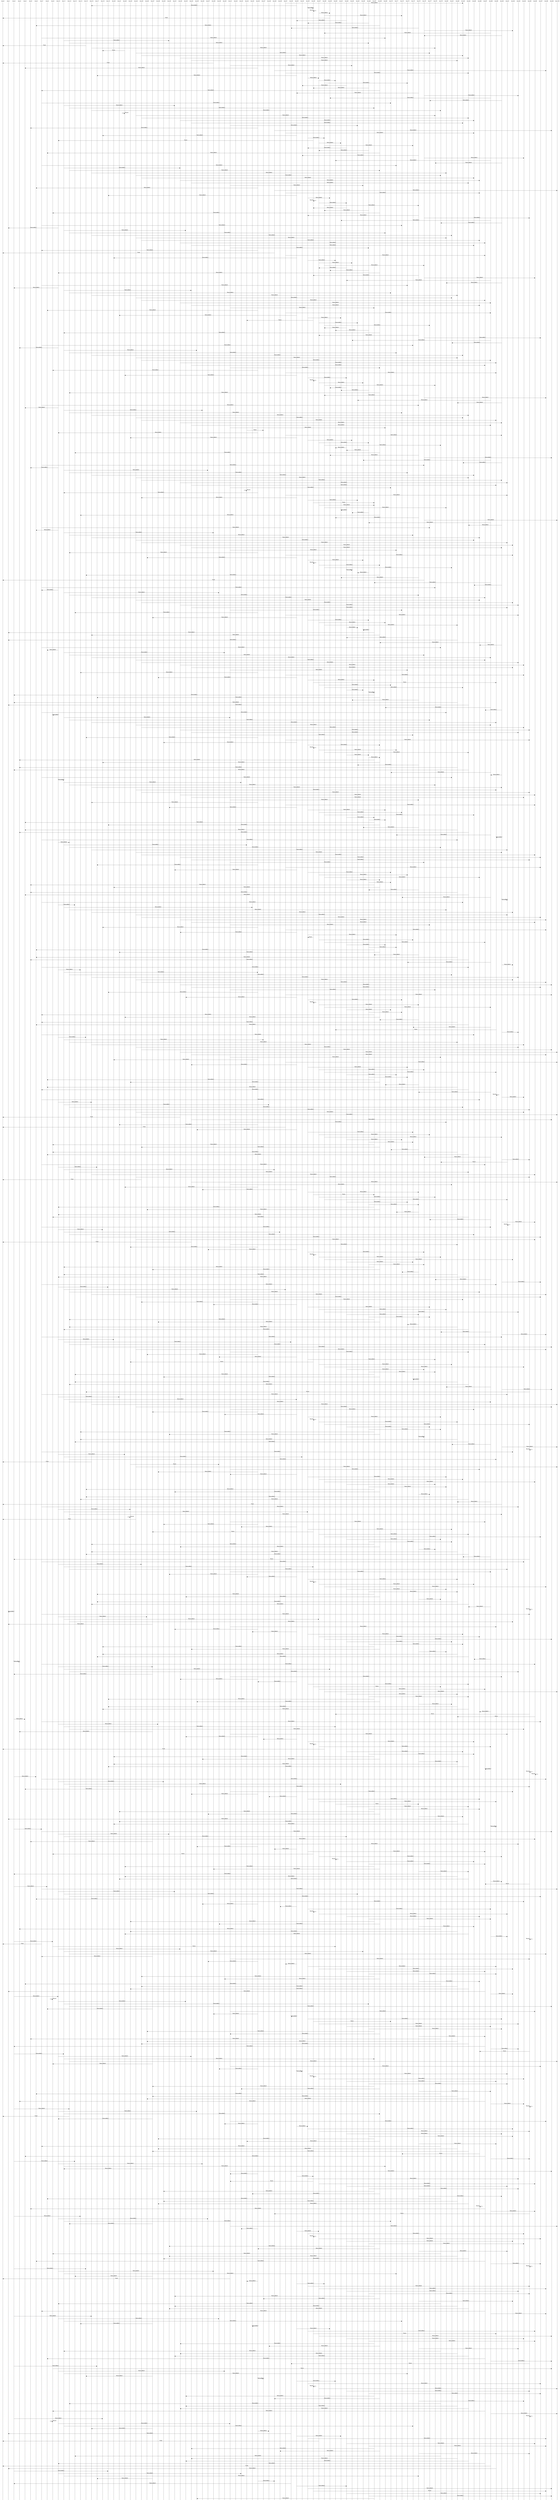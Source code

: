 msc{

Actor0,Actor1,Actor2,Actor3,Actor4,Actor5,Actor6,Actor7,Actor8,Actor9,Actor10,Actor11,Actor12,Actor13,Actor14,Actor15,Actor16,Actor17,Actor18,Actor19,Actor20,Actor21,Actor22,Actor23,Actor24,Actor25,Actor26,Actor27,Actor28,Actor29,Actor30,Actor31,Actor32,Actor33,Actor34,Actor35,Actor36,Actor37,Actor38,Actor39,Actor40,Actor41,Actor42,Actor43,Actor44,Actor45,Actor46,Actor47,Actor48,Actor49,Actor50,Actor51,Actor52,Actor53,Actor54,Actor55,Actor56,Actor57,Actor58,Actor59,Actor60,Actor61,Actor62,Actor63,Actor64,Actor65,Actor66,Actor67,Actor68,Actor69,Actor70,Actor71,Actor72,Actor73,Actor74,Actor75,Actor76,Actor77,Actor78,Actor79,Actor80,Actor81,Actor82,Actor83,Actor84,Actor85,Actor86,Actor87,Actor88,Actor89,Actor90,Actor91,Actor92,Actor93,Actor94,Actor95,Actor96,Actor97,Actor98,Actor99,Actor100;
 Actor51 => Actor83 [label="RemoveMe(G"];
 Actor53 => Actor16 [label="RemoveMe(G"];
 Actor55 => Actor56 [label="RemoveMe(G"];
 Actor56 => Actor56 [label="Remind"];
 Actor57 => Actor59 [label="RemoveMe(G"];
 Actor58 => Actor72 [label="RemoveMe(G"];
 Actor59 => Actor0 [label="Finish"];
 Actor62 => Actor53 [label="RemoveMe(G"];
 Actor66 => Actor55 [label="RemoveMe(G"];
 Actor68 => Actor6 [label="RemoveMe(G"];
 Actor75 => Actor52 [label="RemoveMe(G"];
 Actor76 => Actor92 [label="RemoveMe(G"];
 Actor88 => Actor58 [label="RemoveMe(G"];
 Actor90 => Actor76 [label="RemoveMe(G"];
 Actor7 => Actor69 [label="RemoveMe(G"];
 Actor11 => Actor30 [label="RemoveMe(G"];
 Actor12 => Actor66 [label="RemoveMe(G"];
 Actor15 => Actor0 [label="Finish"];
 Actor16 => Actor78 [label="RemoveMe(G"];
 Actor22 => Actor18 [label="Rumor"];
 Actor24 => Actor77 [label="RemoveMe(G"];
 Actor25 => Actor83 [label="RemoveMe(G"];
 Actor32 => Actor84 [label="RemoveMe(G"];
 Actor34 => Actor82 [label="RemoveMe(G"];
 Actor38 => Actor0 [label="Finish"];
 Actor41 => Actor63 [label="RemoveMe(G"];
 Actor46 => Actor4 [label="RemoveMe(G"];
 Actor49 => Actor98 [label="RemoveMe(G"];
 Actor51 => Actor84 [label="RemoveMe(G"];
 Actor53 => Actor17 [label="RemoveMe(G"];
 Actor55 => Actor57 [label="RemoveMe(G"];
 Actor57 => Actor60 [label="RemoveMe(G"];
 Actor58 => Actor73 [label="RemoveMe(G"];
 Actor62 => Actor54 [label="RemoveMe(G"];
 Actor66 => Actor56 [label="RemoveMe(G"];
 Actor68 => Actor7 [label="RemoveMe(G"];
 Actor75 => Actor53 [label="RemoveMe(G"];
 Actor76 => Actor93 [label="RemoveMe(G"];
 Actor88 => Actor59 [label="RemoveMe(G"];
 Actor90 => Actor77 [label="RemoveMe(G"];
 Actor7 => Actor70 [label="RemoveMe(G"];
 Actor11 => Actor31 [label="RemoveMe(G"];
 Actor12 => Actor67 [label="RemoveMe(G"];
 Actor16 => Actor79 [label="RemoveMe(G"];
 Actor22 => Actor22 [label="Remind"];
 Actor24 => Actor78 [label="RemoveMe(G"];
 Actor25 => Actor84 [label="RemoveMe(G"];
 Actor32 => Actor85 [label="RemoveMe(G"];
 Actor34 => Actor83 [label="RemoveMe(G"];
 Actor41 => Actor64 [label="RemoveMe(G"];
 Actor46 => Actor5 [label="RemoveMe(G"];
 Actor49 => Actor99 [label="RemoveMe(G"];
 Actor51 => Actor85 [label="RemoveMe(G"];
 Actor53 => Actor18 [label="RemoveMe(G"];
 Actor55 => Actor58 [label="RemoveMe(G"];
 Actor56 => Actor10 [label="Rumor"];
 Actor57 => Actor61 [label="RemoveMe(G"];
 Actor58 => Actor74 [label="RemoveMe(G"];
 Actor62 => Actor55 [label="RemoveMe(G"];
 Actor66 => Actor57 [label="RemoveMe(G"];
 Actor68 => Actor8 [label="RemoveMe(G"];
 Actor75 => Actor54 [label="RemoveMe(G"];
 Actor76 => Actor94 [label="RemoveMe(G"];
 Actor88 => Actor60 [label="RemoveMe(G"];
 Actor90 => Actor78 [label="RemoveMe(G"];
 Actor7 => Actor71 [label="RemoveMe(G"];
 Actor11 => Actor32 [label="RemoveMe(G"];
 Actor12 => Actor68 [label="RemoveMe(G"];
 Actor16 => Actor80 [label="RemoveMe(G"];
 Actor24 => Actor79 [label="RemoveMe(G"];
 Actor25 => Actor85 [label="RemoveMe(G"];
 Actor32 => Actor86 [label="RemoveMe(G"];
 Actor34 => Actor84 [label="RemoveMe(G"];
 Actor41 => Actor65 [label="RemoveMe(G"];
 Actor46 => Actor6 [label="RemoveMe(G"];
 Actor49 => Actor100 [label="RemoveMe(G"];
 Actor51 => Actor86 [label="RemoveMe(G"];
 Actor53 => Actor19 [label="RemoveMe(G"];
 Actor55 => Actor59 [label="RemoveMe(G"];
 Actor56 => Actor56 [label="Remind"];
 Actor57 => Actor62 [label="RemoveMe(G"];
 Actor58 => Actor75 [label="RemoveMe(G"];
 Actor62 => Actor56 [label="RemoveMe(G"];
 Actor66 => Actor58 [label="RemoveMe(G"];
 Actor68 => Actor9 [label="RemoveMe(G"];
 Actor75 => Actor55 [label="RemoveMe(G"];
 Actor76 => Actor95 [label="RemoveMe(G"];
 Actor88 => Actor61 [label="RemoveMe(G"];
 Actor90 => Actor79 [label="RemoveMe(G"];
 Actor7 => Actor72 [label="RemoveMe(G"];
 Actor10 => Actor1 [label="RemoveMe(G"];
 Actor11 => Actor33 [label="RemoveMe(G"];
 Actor12 => Actor69 [label="RemoveMe(G"];
 Actor16 => Actor81 [label="RemoveMe(G"];
 Actor24 => Actor80 [label="RemoveMe(G"];
 Actor25 => Actor86 [label="RemoveMe(G"];
 Actor32 => Actor87 [label="RemoveMe(G"];
 Actor34 => Actor85 [label="RemoveMe(G"];
 Actor41 => Actor66 [label="RemoveMe(G"];
 Actor46 => Actor7 [label="RemoveMe(G"];
 Actor49 => Actor0 [label="Finish"];
 Actor51 => Actor87 [label="RemoveMe(G"];
 Actor53 => Actor20 [label="RemoveMe(G"];
 Actor55 => Actor60 [label="RemoveMe(G"];
 Actor57 => Actor63 [label="RemoveMe(G"];
 Actor58 => Actor76 [label="RemoveMe(G"];
 Actor62 => Actor57 [label="RemoveMe(G"];
 Actor66 => Actor59 [label="RemoveMe(G"];
 Actor68 => Actor10 [label="RemoveMe(G"];
 Actor75 => Actor56 [label="RemoveMe(G"];
 Actor76 => Actor96 [label="RemoveMe(G"];
 Actor88 => Actor62 [label="RemoveMe(G"];
 Actor90 => Actor80 [label="RemoveMe(G"];
 Actor7 => Actor73 [label="RemoveMe(G"];
 Actor10 => Actor2 [label="RemoveMe(G"];
 Actor11 => Actor34 [label="RemoveMe(G"];
 Actor12 => Actor70 [label="RemoveMe(G"];
 Actor16 => Actor82 [label="RemoveMe(G"];
 Actor24 => Actor81 [label="RemoveMe(G"];
 Actor25 => Actor87 [label="RemoveMe(G"];
 Actor32 => Actor88 [label="RemoveMe(G"];
 Actor34 => Actor86 [label="RemoveMe(G"];
 Actor41 => Actor67 [label="RemoveMe(G"];
 Actor46 => Actor8 [label="RemoveMe(G"];
 Actor51 => Actor88 [label="RemoveMe(G"];
 Actor53 => Actor21 [label="RemoveMe(G"];
 Actor55 => Actor61 [label="RemoveMe(G"];
 Actor56 => Actor44 [label="Rumor"];
 Actor57 => Actor64 [label="RemoveMe(G"];
 Actor58 => Actor77 [label="RemoveMe(G"];
 Actor62 => Actor58 [label="RemoveMe(G"];
 Actor66 => Actor60 [label="RemoveMe(G"];
 Actor68 => Actor11 [label="RemoveMe(G"];
 Actor75 => Actor57 [label="RemoveMe(G"];
 Actor76 => Actor97 [label="RemoveMe(G"];
 Actor88 => Actor63 [label="RemoveMe(G"];
 Actor90 => Actor81 [label="RemoveMe(G"];
 Actor7 => Actor74 [label="RemoveMe(G"];
 Actor10 => Actor3 [label="RemoveMe(G"];
 Actor11 => Actor35 [label="RemoveMe(G"];
 Actor12 => Actor71 [label="RemoveMe(G"];
 Actor16 => Actor83 [label="RemoveMe(G"];
 Actor24 => Actor82 [label="RemoveMe(G"];
 Actor25 => Actor88 [label="RemoveMe(G"];
 Actor32 => Actor89 [label="RemoveMe(G"];
 Actor34 => Actor87 [label="RemoveMe(G"];
 Actor41 => Actor68 [label="RemoveMe(G"];
 Actor46 => Actor9 [label="RemoveMe(G"];
 Actor51 => Actor89 [label="RemoveMe(G"];
 Actor53 => Actor22 [label="RemoveMe(G"];
 Actor55 => Actor62 [label="RemoveMe(G"];
 Actor56 => Actor56 [label="Remind"];
 Actor57 => Actor65 [label="RemoveMe(G"];
 Actor58 => Actor78 [label="RemoveMe(G"];
 Actor62 => Actor59 [label="RemoveMe(G"];
 Actor66 => Actor61 [label="RemoveMe(G"];
 Actor68 => Actor12 [label="RemoveMe(G"];
 Actor75 => Actor58 [label="RemoveMe(G"];
 Actor76 => Actor98 [label="RemoveMe(G"];
 Actor88 => Actor64 [label="RemoveMe(G"];
 Actor90 => Actor82 [label="RemoveMe(G"];
 Actor7 => Actor75 [label="RemoveMe(G"];
 Actor10 => Actor4 [label="RemoveMe(G"];
 Actor11 => Actor36 [label="RemoveMe(G"];
 Actor12 => Actor72 [label="RemoveMe(G"];
 Actor16 => Actor84 [label="RemoveMe(G"];
 Actor24 => Actor83 [label="RemoveMe(G"];
 Actor25 => Actor89 [label="RemoveMe(G"];
 Actor32 => Actor90 [label="RemoveMe(G"];
 Actor34 => Actor88 [label="RemoveMe(G"];
 Actor41 => Actor69 [label="RemoveMe(G"];
 Actor44 => Actor47 [label="Rumor"];
 Actor46 => Actor10 [label="RemoveMe(G"];
 Actor51 => Actor90 [label="RemoveMe(G"];
 Actor53 => Actor23 [label="RemoveMe(G"];
 Actor55 => Actor63 [label="RemoveMe(G"];
 Actor57 => Actor66 [label="RemoveMe(G"];
 Actor58 => Actor79 [label="RemoveMe(G"];
 Actor62 => Actor60 [label="RemoveMe(G"];
 Actor66 => Actor62 [label="RemoveMe(G"];
 Actor68 => Actor13 [label="RemoveMe(G"];
 Actor75 => Actor59 [label="RemoveMe(G"];
 Actor76 => Actor99 [label="RemoveMe(G"];
 Actor88 => Actor65 [label="RemoveMe(G"];
 Actor90 => Actor83 [label="RemoveMe(G"];
 Actor7 => Actor76 [label="RemoveMe(G"];
 Actor10 => Actor5 [label="RemoveMe(G"];
 Actor11 => Actor37 [label="RemoveMe(G"];
 Actor12 => Actor73 [label="RemoveMe(G"];
 Actor16 => Actor85 [label="RemoveMe(G"];
 Actor24 => Actor84 [label="RemoveMe(G"];
 Actor25 => Actor90 [label="RemoveMe(G"];
 Actor32 => Actor91 [label="RemoveMe(G"];
 Actor34 => Actor89 [label="RemoveMe(G"];
 Actor41 => Actor70 [label="RemoveMe(G"];
 Actor44 => Actor44 [label="Remind"];
 Actor46 => Actor11 [label="RemoveMe(G"];
 Actor51 => Actor91 [label="RemoveMe(G"];
 Actor53 => Actor25 [label="RemoveMe(G"];
 Actor55 => Actor64 [label="RemoveMe(G"];
 Actor56 => Actor67 [label="Rumor"];
 Actor57 => Actor67 [label="RemoveMe(G"];
 Actor58 => Actor80 [label="RemoveMe(G"];
 Actor62 => Actor61 [label="RemoveMe(G"];
 Actor66 => Actor63 [label="RemoveMe(G"];
 Actor68 => Actor14 [label="RemoveMe(G"];
 Actor75 => Actor60 [label="RemoveMe(G"];
 Actor76 => Actor100 [label="RemoveMe(G"];
 Actor88 => Actor66 [label="RemoveMe(G"];
 Actor90 => Actor84 [label="RemoveMe(G"];
 Actor7 => Actor77 [label="RemoveMe(G"];
 Actor10 => Actor6 [label="RemoveMe(G"];
 Actor11 => Actor38 [label="RemoveMe(G"];
 Actor12 => Actor74 [label="RemoveMe(G"];
 Actor16 => Actor86 [label="RemoveMe(G"];
 Actor24 => Actor85 [label="RemoveMe(G"];
 Actor25 => Actor91 [label="RemoveMe(G"];
 Actor32 => Actor92 [label="RemoveMe(G"];
 Actor34 => Actor90 [label="RemoveMe(G"];
 Actor41 => Actor71 [label="RemoveMe(G"];
 Actor46 => Actor12 [label="RemoveMe(G"];
 Actor51 => Actor92 [label="RemoveMe(G"];
 Actor53 => Actor26 [label="RemoveMe(G"];
 Actor55 => Actor65 [label="RemoveMe(G"];
 Actor56 => Actor56 [label="Remind"];
 Actor57 => Actor68 [label="RemoveMe(G"];
 Actor58 => Actor81 [label="RemoveMe(G"];
 Actor62 => Actor63 [label="RemoveMe(G"];
 Actor66 => Actor64 [label="RemoveMe(G"];
 Actor68 => Actor15 [label="RemoveMe(G"];
 Actor75 => Actor61 [label="RemoveMe(G"];
 Actor76 => Actor0 [label="Finish"];
 Actor88 => Actor67 [label="RemoveMe(G"];
 Actor90 => Actor85 [label="RemoveMe(G"];
 Actor7 => Actor78 [label="RemoveMe(G"];
 Actor10 => Actor7 [label="RemoveMe(G"];
 Actor11 => Actor39 [label="RemoveMe(G"];
 Actor12 => Actor75 [label="RemoveMe(G"];
 Actor16 => Actor87 [label="RemoveMe(G"];
 Actor24 => Actor86 [label="RemoveMe(G"];
 Actor25 => Actor92 [label="RemoveMe(G"];
 Actor32 => Actor93 [label="RemoveMe(G"];
 Actor34 => Actor91 [label="RemoveMe(G"];
 Actor41 => Actor72 [label="RemoveMe(G"];
 Actor46 => Actor13 [label="RemoveMe(G"];
 Actor51 => Actor93 [label="RemoveMe(G"];
 Actor53 => Actor27 [label="RemoveMe(G"];
 Actor55 => Actor66 [label="RemoveMe(G"];
 Actor57 => Actor69 [label="RemoveMe(G"];
 Actor58 => Actor82 [label="RemoveMe(G"];
 Actor62 => Actor64 [label="RemoveMe(G"];
 Actor66 => Actor65 [label="RemoveMe(G"];
 Actor67 => Actor1 [label="RemoveMe(G"];
 Actor68 => Actor16 [label="RemoveMe(G"];
 Actor75 => Actor62 [label="RemoveMe(G"];
 Actor82 => Actor1 [label="RemoveMe(G"];
 Actor88 => Actor68 [label="RemoveMe(G"];
 Actor90 => Actor86 [label="RemoveMe(G"];
 Actor7 => Actor79 [label="RemoveMe(G"];
 Actor10 => Actor8 [label="RemoveMe(G"];
 Actor11 => Actor40 [label="RemoveMe(G"];
 Actor12 => Actor76 [label="RemoveMe(G"];
 Actor16 => Actor88 [label="RemoveMe(G"];
 Actor24 => Actor87 [label="RemoveMe(G"];
 Actor25 => Actor93 [label="RemoveMe(G"];
 Actor32 => Actor94 [label="RemoveMe(G"];
 Actor34 => Actor92 [label="RemoveMe(G"];
 Actor41 => Actor73 [label="RemoveMe(G"];
 Actor46 => Actor14 [label="RemoveMe(G"];
 Actor51 => Actor94 [label="RemoveMe(G"];
 Actor53 => Actor28 [label="RemoveMe(G"];
 Actor55 => Actor67 [label="RemoveMe(G"];
 Actor56 => Actor89 [label="Rumor"];
 Actor57 => Actor70 [label="RemoveMe(G"];
 Actor58 => Actor83 [label="RemoveMe(G"];
 Actor62 => Actor65 [label="RemoveMe(G"];
 Actor66 => Actor67 [label="RemoveMe(G"];
 Actor67 => Actor2 [label="RemoveMe(G"];
 Actor68 => Actor17 [label="RemoveMe(G"];
 Actor75 => Actor63 [label="RemoveMe(G"];
 Actor82 => Actor2 [label="RemoveMe(G"];
 Actor84 => Actor1 [label="RemoveMe(G"];
 Actor88 => Actor69 [label="RemoveMe(G"];
 Actor90 => Actor87 [label="RemoveMe(G"];
 Actor7 => Actor80 [label="RemoveMe(G"];
 Actor10 => Actor9 [label="RemoveMe(G"];
 Actor11 => Actor41 [label="RemoveMe(G"];
 Actor12 => Actor77 [label="RemoveMe(G"];
 Actor16 => Actor89 [label="RemoveMe(G"];
 Actor24 => Actor88 [label="RemoveMe(G"];
 Actor25 => Actor94 [label="RemoveMe(G"];
 Actor32 => Actor95 [label="RemoveMe(G"];
 Actor34 => Actor93 [label="RemoveMe(G"];
 Actor41 => Actor74 [label="RemoveMe(G"];
 Actor46 => Actor15 [label="RemoveMe(G"];
 Actor51 => Actor95 [label="RemoveMe(G"];
 Actor53 => Actor29 [label="RemoveMe(G"];
 Actor55 => Actor68 [label="RemoveMe(G"];
 Actor56 => Actor56 [label="Remind"];
 Actor57 => Actor71 [label="RemoveMe(G"];
 Actor58 => Actor84 [label="RemoveMe(G"];
 Actor62 => Actor66 [label="RemoveMe(G"];
 Actor66 => Actor68 [label="RemoveMe(G"];
 Actor67 => Actor3 [label="RemoveMe(G"];
 Actor68 => Actor18 [label="RemoveMe(G"];
 Actor75 => Actor64 [label="RemoveMe(G"];
 Actor82 => Actor3 [label="RemoveMe(G"];
 Actor84 => Actor2 [label="RemoveMe(G"];
 Actor88 => Actor70 [label="RemoveMe(G"];
 Actor90 => Actor88 [label="RemoveMe(G"];
 Actor7 => Actor81 [label="RemoveMe(G"];
 Actor10 => Actor11 [label="RemoveMe(G"];
 Actor11 => Actor43 [label="RemoveMe(G"];
 Actor12 => Actor78 [label="RemoveMe(G"];
 Actor16 => Actor90 [label="RemoveMe(G"];
 Actor24 => Actor89 [label="RemoveMe(G"];
 Actor25 => Actor95 [label="RemoveMe(G"];
 Actor32 => Actor96 [label="RemoveMe(G"];
 Actor34 => Actor94 [label="RemoveMe(G"];
 Actor41 => Actor75 [label="RemoveMe(G"];
 Actor46 => Actor16 [label="RemoveMe(G"];
 Actor51 => Actor96 [label="RemoveMe(G"];
 Actor53 => Actor30 [label="RemoveMe(G"];
 Actor55 => Actor69 [label="RemoveMe(G"];
 Actor57 => Actor72 [label="RemoveMe(G"];
 Actor58 => Actor85 [label="RemoveMe(G"];
 Actor62 => Actor67 [label="RemoveMe(G"];
 Actor66 => Actor69 [label="RemoveMe(G"];
 Actor67 => Actor4 [label="RemoveMe(G"];
 Actor68 => Actor19 [label="RemoveMe(G"];
 Actor75 => Actor65 [label="RemoveMe(G"];
 Actor82 => Actor4 [label="RemoveMe(G"];
 Actor84 => Actor3 [label="RemoveMe(G"];
 Actor88 => Actor71 [label="RemoveMe(G"];
 Actor90 => Actor89 [label="RemoveMe(G"];
 Actor7 => Actor82 [label="RemoveMe(G"];
 Actor10 => Actor12 [label="RemoveMe(G"];
 Actor11 => Actor44 [label="RemoveMe(G"];
 Actor12 => Actor79 [label="RemoveMe(G"];
 Actor16 => Actor91 [label="RemoveMe(G"];
 Actor24 => Actor90 [label="RemoveMe(G"];
 Actor25 => Actor96 [label="RemoveMe(G"];
 Actor32 => Actor97 [label="RemoveMe(G"];
 Actor34 => Actor95 [label="RemoveMe(G"];
 Actor41 => Actor76 [label="RemoveMe(G"];
 Actor46 => Actor17 [label="RemoveMe(G"];
 Actor51 => Actor97 [label="RemoveMe(G"];
 Actor53 => Actor31 [label="RemoveMe(G"];
 Actor55 => Actor70 [label="RemoveMe(G"];
 Actor57 => Actor73 [label="RemoveMe(G"];
 Actor58 => Actor86 [label="RemoveMe(G"];
 Actor62 => Actor68 [label="RemoveMe(G"];
 Actor66 => Actor70 [label="RemoveMe(G"];
 Actor67 => Actor5 [label="RemoveMe(G"];
 Actor68 => Actor20 [label="RemoveMe(G"];
 Actor75 => Actor66 [label="RemoveMe(G"];
 Actor82 => Actor5 [label="RemoveMe(G"];
 Actor84 => Actor4 [label="RemoveMe(G"];
 Actor88 => Actor72 [label="RemoveMe(G"];
 Actor90 => Actor91 [label="RemoveMe(G"];
 Actor7 => Actor83 [label="RemoveMe(G"];
 Actor10 => Actor13 [label="RemoveMe(G"];
 Actor11 => Actor45 [label="RemoveMe(G"];
 Actor12 => Actor80 [label="RemoveMe(G"];
 Actor16 => Actor92 [label="RemoveMe(G"];
 Actor24 => Actor91 [label="RemoveMe(G"];
 Actor25 => Actor97 [label="RemoveMe(G"];
 Actor32 => Actor98 [label="RemoveMe(G"];
 Actor34 => Actor96 [label="RemoveMe(G"];
 Actor41 => Actor77 [label="RemoveMe(G"];
 Actor46 => Actor18 [label="RemoveMe(G"];
 Actor51 => Actor98 [label="RemoveMe(G"];
 Actor53 => Actor32 [label="RemoveMe(G"];
 Actor55 => Actor71 [label="RemoveMe(G"];
 Actor56 => Actor55 [label="Rumor"];
 Actor57 => Actor74 [label="RemoveMe(G"];
 Actor58 => Actor87 [label="RemoveMe(G"];
 Actor62 => Actor69 [label="RemoveMe(G"];
 Actor66 => Actor71 [label="RemoveMe(G"];
 Actor67 => Actor6 [label="RemoveMe(G"];
 Actor68 => Actor21 [label="RemoveMe(G"];
 Actor75 => Actor67 [label="RemoveMe(G"];
 Actor82 => Actor6 [label="RemoveMe(G"];
 Actor84 => Actor5 [label="RemoveMe(G"];
 Actor88 => Actor73 [label="RemoveMe(G"];
 Actor90 => Actor92 [label="RemoveMe(G"];
 Actor7 => Actor84 [label="RemoveMe(G"];
 Actor10 => Actor14 [label="RemoveMe(G"];
 Actor11 => Actor46 [label="RemoveMe(G"];
 Actor12 => Actor81 [label="RemoveMe(G"];
 Actor16 => Actor93 [label="RemoveMe(G"];
 Actor24 => Actor92 [label="RemoveMe(G"];
 Actor25 => Actor98 [label="RemoveMe(G"];
 Actor32 => Actor99 [label="RemoveMe(G"];
 Actor34 => Actor97 [label="RemoveMe(G"];
 Actor41 => Actor78 [label="RemoveMe(G"];
 Actor46 => Actor19 [label="RemoveMe(G"];
 Actor51 => Actor99 [label="RemoveMe(G"];
 Actor53 => Actor33 [label="RemoveMe(G"];
 Actor55 => Actor72 [label="RemoveMe(G"];
 Actor56 => Actor56 [label="Remind"];
 Actor57 => Actor75 [label="RemoveMe(G"];
 Actor58 => Actor88 [label="RemoveMe(G"];
 Actor62 => Actor70 [label="RemoveMe(G"];
 Actor66 => Actor72 [label="RemoveMe(G"];
 Actor67 => Actor7 [label="RemoveMe(G"];
 Actor68 => Actor22 [label="RemoveMe(G"];
 Actor75 => Actor68 [label="RemoveMe(G"];
 Actor82 => Actor7 [label="RemoveMe(G"];
 Actor84 => Actor6 [label="RemoveMe(G"];
 Actor88 => Actor74 [label="RemoveMe(G"];
 Actor89 => Actor60 [label="Rumor"];
 Actor90 => Actor93 [label="RemoveMe(G"];
 Actor7 => Actor85 [label="RemoveMe(G"];
 Actor10 => Actor15 [label="RemoveMe(G"];
 Actor11 => Actor47 [label="RemoveMe(G"];
 Actor12 => Actor82 [label="RemoveMe(G"];
 Actor16 => Actor94 [label="RemoveMe(G"];
 Actor24 => Actor93 [label="RemoveMe(G"];
 Actor25 => Actor99 [label="RemoveMe(G"];
 Actor32 => Actor100 [label="RemoveMe(G"];
 Actor34 => Actor98 [label="RemoveMe(G"];
 Actor41 => Actor79 [label="RemoveMe(G"];
 Actor46 => Actor20 [label="RemoveMe(G"];
 Actor51 => Actor100 [label="RemoveMe(G"];
 Actor53 => Actor34 [label="RemoveMe(G"];
 Actor55 => Actor73 [label="RemoveMe(G"];
 Actor57 => Actor76 [label="RemoveMe(G"];
 Actor58 => Actor89 [label="RemoveMe(G"];
 Actor62 => Actor71 [label="RemoveMe(G"];
 Actor66 => Actor73 [label="RemoveMe(G"];
 Actor67 => Actor8 [label="RemoveMe(G"];
 Actor68 => Actor23 [label="RemoveMe(G"];
 Actor75 => Actor69 [label="RemoveMe(G"];
 Actor82 => Actor8 [label="RemoveMe(G"];
 Actor84 => Actor7 [label="RemoveMe(G"];
 Actor88 => Actor75 [label="RemoveMe(G"];
 Actor89 => Actor89 [label="Remind"];
 Actor90 => Actor94 [label="RemoveMe(G"];
 Actor7 => Actor86 [label="RemoveMe(G"];
 Actor10 => Actor16 [label="RemoveMe(G"];
 Actor11 => Actor48 [label="RemoveMe(G"];
 Actor12 => Actor83 [label="RemoveMe(G"];
 Actor16 => Actor95 [label="RemoveMe(G"];
 Actor24 => Actor94 [label="RemoveMe(G"];
 Actor25 => Actor100 [label="RemoveMe(G"];
 Actor32 => Actor0 [label="Finish"];
 Actor34 => Actor99 [label="RemoveMe(G"];
 Actor41 => Actor80 [label="RemoveMe(G"];
 Actor46 => Actor21 [label="RemoveMe(G"];
 Actor51 => Actor0 [label="Finish"];
 Actor53 => Actor35 [label="RemoveMe(G"];
 Actor55 => Actor74 [label="RemoveMe(G"];
 Actor57 => Actor77 [label="RemoveMe(G"];
 Actor58 => Actor90 [label="RemoveMe(G"];
 Actor62 => Actor72 [label="RemoveMe(G"];
 Actor66 => Actor74 [label="RemoveMe(G"];
 Actor67 => Actor9 [label="RemoveMe(G"];
 Actor68 => Actor25 [label="RemoveMe(G"];
 Actor75 => Actor70 [label="RemoveMe(G"];
 Actor82 => Actor9 [label="RemoveMe(G"];
 Actor84 => Actor8 [label="RemoveMe(G"];
 Actor88 => Actor76 [label="RemoveMe(G"];
 Actor90 => Actor95 [label="RemoveMe(G"];
 Actor91 => Actor79 [label="Rumor"];
 Actor7 => Actor87 [label="RemoveMe(G"];
 Actor10 => Actor17 [label="RemoveMe(G"];
 Actor11 => Actor49 [label="RemoveMe(G"];
 Actor12 => Actor84 [label="RemoveMe(G"];
 Actor16 => Actor96 [label="RemoveMe(G"];
 Actor24 => Actor95 [label="RemoveMe(G"];
 Actor25 => Actor0 [label="Finish"];
 Actor34 => Actor100 [label="RemoveMe(G"];
 Actor41 => Actor81 [label="RemoveMe(G"];
 Actor46 => Actor22 [label="RemoveMe(G"];
 Actor53 => Actor36 [label="RemoveMe(G"];
 Actor55 => Actor75 [label="RemoveMe(G"];
 Actor56 => Actor67 [label="Rumor"];
 Actor57 => Actor78 [label="RemoveMe(G"];
 Actor58 => Actor91 [label="RemoveMe(G"];
 Actor62 => Actor73 [label="RemoveMe(G"];
 Actor66 => Actor75 [label="RemoveMe(G"];
 Actor67 => Actor10 [label="RemoveMe(G"];
 Actor68 => Actor26 [label="RemoveMe(G"];
 Actor75 => Actor71 [label="RemoveMe(G"];
 Actor82 => Actor10 [label="RemoveMe(G"];
 Actor84 => Actor9 [label="RemoveMe(G"];
 Actor88 => Actor77 [label="RemoveMe(G"];
 Actor90 => Actor96 [label="RemoveMe(G"];
 Actor91 => Actor91 [label="Remind"];
 Actor7 => Actor88 [label="RemoveMe(G"];
 Actor10 => Actor18 [label="RemoveMe(G"];
 Actor11 => Actor50 [label="RemoveMe(G"];
 Actor12 => Actor85 [label="RemoveMe(G"];
 Actor16 => Actor97 [label="RemoveMe(G"];
 Actor24 => Actor96 [label="RemoveMe(G"];
 Actor34 => Actor0 [label="Finish"];
 Actor41 => Actor82 [label="RemoveMe(G"];
 Actor46 => Actor23 [label="RemoveMe(G"];
 Actor53 => Actor37 [label="RemoveMe(G"];
 Actor55 => Actor76 [label="RemoveMe(G"];
 Actor56 => Actor56 [label="Remind"];
 Actor57 => Actor79 [label="RemoveMe(G"];
 Actor58 => Actor92 [label="RemoveMe(G"];
 Actor62 => Actor74 [label="RemoveMe(G"];
 Actor66 => Actor76 [label="RemoveMe(G"];
 Actor67 => Actor11 [label="RemoveMe(G"];
 Actor68 => Actor27 [label="RemoveMe(G"];
 Actor75 => Actor72 [label="RemoveMe(G"];
 Actor82 => Actor11 [label="RemoveMe(G"];
 Actor84 => Actor10 [label="RemoveMe(G"];
 Actor88 => Actor78 [label="RemoveMe(G"];
 Actor90 => Actor97 [label="RemoveMe(G"];
 Actor7 => Actor89 [label="RemoveMe(G"];
 Actor10 => Actor19 [label="RemoveMe(G"];
 Actor11 => Actor51 [label="RemoveMe(G"];
 Actor12 => Actor86 [label="RemoveMe(G"];
 Actor16 => Actor98 [label="RemoveMe(G"];
 Actor24 => Actor97 [label="RemoveMe(G"];
 Actor41 => Actor83 [label="RemoveMe(G"];
 Actor46 => Actor25 [label="RemoveMe(G"];
 Actor53 => Actor38 [label="RemoveMe(G"];
 Actor55 => Actor77 [label="RemoveMe(G"];
 Actor57 => Actor80 [label="RemoveMe(G"];
 Actor58 => Actor93 [label="RemoveMe(G"];
 Actor62 => Actor75 [label="RemoveMe(G"];
 Actor66 => Actor77 [label="RemoveMe(G"];
 Actor67 => Actor12 [label="RemoveMe(G"];
 Actor68 => Actor28 [label="RemoveMe(G"];
 Actor75 => Actor73 [label="RemoveMe(G"];
 Actor82 => Actor12 [label="RemoveMe(G"];
 Actor84 => Actor11 [label="RemoveMe(G"];
 Actor88 => Actor79 [label="RemoveMe(G"];
 Actor90 => Actor98 [label="RemoveMe(G"];
 Actor7 => Actor90 [label="RemoveMe(G"];
 Actor10 => Actor20 [label="RemoveMe(G"];
 Actor11 => Actor52 [label="RemoveMe(G"];
 Actor12 => Actor87 [label="RemoveMe(G"];
 Actor16 => Actor99 [label="RemoveMe(G"];
 Actor24 => Actor98 [label="RemoveMe(G"];
 Actor41 => Actor84 [label="RemoveMe(G"];
 Actor46 => Actor26 [label="RemoveMe(G"];
 Actor53 => Actor39 [label="RemoveMe(G"];
 Actor55 => Actor78 [label="RemoveMe(G"];
 Actor56 => Actor23 [label="Rumor"];
 Actor57 => Actor81 [label="RemoveMe(G"];
 Actor58 => Actor94 [label="RemoveMe(G"];
 Actor62 => Actor76 [label="RemoveMe(G"];
 Actor66 => Actor78 [label="RemoveMe(G"];
 Actor67 => Actor13 [label="RemoveMe(G"];
 Actor68 => Actor29 [label="RemoveMe(G"];
 Actor75 => Actor74 [label="RemoveMe(G"];
 Actor82 => Actor13 [label="RemoveMe(G"];
 Actor84 => Actor12 [label="RemoveMe(G"];
 Actor88 => Actor80 [label="RemoveMe(G"];
 Actor90 => Actor99 [label="RemoveMe(G"];
 Actor95 => Actor15 [label="Rumor"];
 Actor7 => Actor91 [label="RemoveMe(G"];
 Actor10 => Actor21 [label="RemoveMe(G"];
 Actor11 => Actor53 [label="RemoveMe(G"];
 Actor12 => Actor88 [label="RemoveMe(G"];
 Actor16 => Actor100 [label="RemoveMe(G"];
 Actor24 => Actor99 [label="RemoveMe(G"];
 Actor41 => Actor85 [label="RemoveMe(G"];
 Actor46 => Actor27 [label="RemoveMe(G"];
 Actor53 => Actor40 [label="RemoveMe(G"];
 Actor55 => Actor79 [label="RemoveMe(G"];
 Actor56 => Actor56 [label="Remind"];
 Actor57 => Actor82 [label="RemoveMe(G"];
 Actor58 => Actor95 [label="RemoveMe(G"];
 Actor62 => Actor77 [label="RemoveMe(G"];
 Actor66 => Actor79 [label="RemoveMe(G"];
 Actor67 => Actor14 [label="RemoveMe(G"];
 Actor68 => Actor30 [label="RemoveMe(G"];
 Actor75 => Actor76 [label="RemoveMe(G"];
 Actor82 => Actor14 [label="RemoveMe(G"];
 Actor84 => Actor13 [label="RemoveMe(G"];
 Actor88 => Actor81 [label="RemoveMe(G"];
 Actor90 => Actor100 [label="RemoveMe(G"];
 Actor95 => Actor95 [label="Remind"];
 Actor7 => Actor92 [label="RemoveMe(G"];
 Actor10 => Actor22 [label="RemoveMe(G"];
 Actor11 => Actor54 [label="RemoveMe(G"];
 Actor12 => Actor89 [label="RemoveMe(G"];
 Actor16 => Actor0 [label="Finish"];
 Actor23 => Actor39 [label="Rumor"];
 Actor24 => Actor100 [label="RemoveMe(G"];
 Actor41 => Actor86 [label="RemoveMe(G"];
 Actor46 => Actor28 [label="RemoveMe(G"];
 Actor53 => Actor41 [label="RemoveMe(G"];
 Actor55 => Actor80 [label="RemoveMe(G"];
 Actor57 => Actor83 [label="RemoveMe(G"];
 Actor58 => Actor96 [label="RemoveMe(G"];
 Actor62 => Actor78 [label="RemoveMe(G"];
 Actor66 => Actor80 [label="RemoveMe(G"];
 Actor67 => Actor15 [label="RemoveMe(G"];
 Actor68 => Actor31 [label="RemoveMe(G"];
 Actor75 => Actor77 [label="RemoveMe(G"];
 Actor82 => Actor15 [label="RemoveMe(G"];
 Actor84 => Actor14 [label="RemoveMe(G"];
 Actor88 => Actor82 [label="RemoveMe(G"];
 Actor90 => Actor0 [label="Finish"];
 Actor7 => Actor93 [label="RemoveMe(G"];
 Actor10 => Actor23 [label="RemoveMe(G"];
 Actor11 => Actor55 [label="RemoveMe(G"];
 Actor12 => Actor90 [label="RemoveMe(G"];
 Actor23 => Actor23 [label="Remind"];
 Actor24 => Actor0 [label="Finish"];
 Actor41 => Actor87 [label="RemoveMe(G"];
 Actor46 => Actor29 [label="RemoveMe(G"];
 Actor53 => Actor43 [label="RemoveMe(G"];
 Actor55 => Actor81 [label="RemoveMe(G"];
 Actor56 => Actor27 [label="Rumor"];
 Actor57 => Actor84 [label="RemoveMe(G"];
 Actor58 => Actor97 [label="RemoveMe(G"];
 Actor62 => Actor79 [label="RemoveMe(G"];
 Actor66 => Actor81 [label="RemoveMe(G"];
 Actor67 => Actor16 [label="RemoveMe(G"];
 Actor68 => Actor32 [label="RemoveMe(G"];
 Actor75 => Actor78 [label="RemoveMe(G"];
 Actor82 => Actor16 [label="RemoveMe(G"];
 Actor84 => Actor15 [label="RemoveMe(G"];
 Actor88 => Actor83 [label="RemoveMe(G"];
 Actor95 => Actor2 [label="Rumor"];
 Actor7 => Actor94 [label="RemoveMe(G"];
 Actor10 => Actor25 [label="RemoveMe(G"];
 Actor11 => Actor56 [label="RemoveMe(G"];
 Actor12 => Actor91 [label="RemoveMe(G"];
 Actor41 => Actor88 [label="RemoveMe(G"];
 Actor46 => Actor30 [label="RemoveMe(G"];
 Actor53 => Actor44 [label="RemoveMe(G"];
 Actor55 => Actor82 [label="RemoveMe(G"];
 Actor56 => Actor56 [label="Remind"];
 Actor57 => Actor85 [label="RemoveMe(G"];
 Actor58 => Actor98 [label="RemoveMe(G"];
 Actor62 => Actor80 [label="RemoveMe(G"];
 Actor66 => Actor82 [label="RemoveMe(G"];
 Actor67 => Actor17 [label="RemoveMe(G"];
 Actor68 => Actor33 [label="RemoveMe(G"];
 Actor75 => Actor79 [label="RemoveMe(G"];
 Actor82 => Actor17 [label="RemoveMe(G"];
 Actor84 => Actor16 [label="RemoveMe(G"];
 Actor88 => Actor84 [label="RemoveMe(G"];
 Actor95 => Actor95 [label="Remind"];
 Actor2 => Actor1 [label="RemoveMe(G"];
 Actor7 => Actor95 [label="RemoveMe(G"];
 Actor10 => Actor26 [label="RemoveMe(G"];
 Actor11 => Actor57 [label="RemoveMe(G"];
 Actor12 => Actor92 [label="RemoveMe(G"];
 Actor27 => Actor1 [label="RemoveMe(G"];
 Actor41 => Actor89 [label="RemoveMe(G"];
 Actor46 => Actor31 [label="RemoveMe(G"];
 Actor53 => Actor45 [label="RemoveMe(G"];
 Actor55 => Actor83 [label="RemoveMe(G"];
 Actor57 => Actor86 [label="RemoveMe(G"];
 Actor58 => Actor99 [label="RemoveMe(G"];
 Actor62 => Actor81 [label="RemoveMe(G"];
 Actor66 => Actor83 [label="RemoveMe(G"];
 Actor67 => Actor18 [label="RemoveMe(G"];
 Actor68 => Actor34 [label="RemoveMe(G"];
 Actor75 => Actor80 [label="RemoveMe(G"];
 Actor82 => Actor18 [label="RemoveMe(G"];
 Actor84 => Actor17 [label="RemoveMe(G"];
 Actor88 => Actor85 [label="RemoveMe(G"];
 Actor2 => Actor3 [label="RemoveMe(G"];
 Actor7 => Actor96 [label="RemoveMe(G"];
 Actor10 => Actor27 [label="RemoveMe(G"];
 Actor11 => Actor59 [label="RemoveMe(G"];
 Actor12 => Actor93 [label="RemoveMe(G"];
 Actor27 => Actor2 [label="RemoveMe(G"];
 Actor41 => Actor90 [label="RemoveMe(G"];
 Actor46 => Actor32 [label="RemoveMe(G"];
 Actor53 => Actor46 [label="RemoveMe(G"];
 Actor55 => Actor84 [label="RemoveMe(G"];
 Actor56 => Actor79 [label="Rumor"];
 Actor57 => Actor87 [label="RemoveMe(G"];
 Actor58 => Actor100 [label="RemoveMe(G"];
 Actor62 => Actor82 [label="RemoveMe(G"];
 Actor66 => Actor84 [label="RemoveMe(G"];
 Actor67 => Actor19 [label="RemoveMe(G"];
 Actor68 => Actor35 [label="RemoveMe(G"];
 Actor75 => Actor81 [label="RemoveMe(G"];
 Actor82 => Actor19 [label="RemoveMe(G"];
 Actor84 => Actor18 [label="RemoveMe(G"];
 Actor88 => Actor86 [label="RemoveMe(G"];
 Actor95 => Actor60 [label="Rumor"];
 Actor96 => Actor82 [label="Rumor"];
 Actor2 => Actor4 [label="RemoveMe(G"];
 Actor7 => Actor97 [label="RemoveMe(G"];
 Actor10 => Actor28 [label="RemoveMe(G"];
 Actor11 => Actor60 [label="RemoveMe(G"];
 Actor12 => Actor94 [label="RemoveMe(G"];
 Actor27 => Actor3 [label="RemoveMe(G"];
 Actor41 => Actor91 [label="RemoveMe(G"];
 Actor46 => Actor33 [label="RemoveMe(G"];
 Actor53 => Actor47 [label="RemoveMe(G"];
 Actor55 => Actor85 [label="RemoveMe(G"];
 Actor56 => Actor56 [label="Remind"];
 Actor57 => Actor88 [label="RemoveMe(G"];
 Actor58 => Actor0 [label="Finish"];
 Actor62 => Actor83 [label="RemoveMe(G"];
 Actor66 => Actor85 [label="RemoveMe(G"];
 Actor67 => Actor20 [label="RemoveMe(G"];
 Actor68 => Actor36 [label="RemoveMe(G"];
 Actor75 => Actor82 [label="RemoveMe(G"];
 Actor82 => Actor20 [label="RemoveMe(G"];
 Actor84 => Actor19 [label="RemoveMe(G"];
 Actor88 => Actor87 [label="RemoveMe(G"];
 Actor95 => Actor95 [label="Remind"];
 Actor96 => Actor96 [label="Remind"];
 Actor2 => Actor6 [label="RemoveMe(G"];
 Actor7 => Actor98 [label="RemoveMe(G"];
 Actor10 => Actor29 [label="RemoveMe(G"];
 Actor11 => Actor61 [label="RemoveMe(G"];
 Actor12 => Actor95 [label="RemoveMe(G"];
 Actor27 => Actor4 [label="RemoveMe(G"];
 Actor41 => Actor92 [label="RemoveMe(G"];
 Actor46 => Actor34 [label="RemoveMe(G"];
 Actor53 => Actor48 [label="RemoveMe(G"];
 Actor55 => Actor86 [label="RemoveMe(G"];
 Actor57 => Actor89 [label="RemoveMe(G"];
 Actor60 => Actor75 [label="Rumor"];
 Actor62 => Actor84 [label="RemoveMe(G"];
 Actor66 => Actor86 [label="RemoveMe(G"];
 Actor67 => Actor21 [label="RemoveMe(G"];
 Actor68 => Actor37 [label="RemoveMe(G"];
 Actor75 => Actor83 [label="RemoveMe(G"];
 Actor79 => Actor1 [label="RemoveMe(G"];
 Actor82 => Actor21 [label="RemoveMe(G"];
 Actor84 => Actor20 [label="RemoveMe(G"];
 Actor88 => Actor89 [label="RemoveMe(G"];
 Actor2 => Actor7 [label="RemoveMe(G"];
 Actor7 => Actor99 [label="RemoveMe(G"];
 Actor10 => Actor30 [label="RemoveMe(G"];
 Actor11 => Actor62 [label="RemoveMe(G"];
 Actor12 => Actor96 [label="RemoveMe(G"];
 Actor27 => Actor5 [label="RemoveMe(G"];
 Actor41 => Actor93 [label="RemoveMe(G"];
 Actor46 => Actor35 [label="RemoveMe(G"];
 Actor53 => Actor49 [label="RemoveMe(G"];
 Actor55 => Actor87 [label="RemoveMe(G"];
 Actor56 => Actor9 [label="Rumor"];
 Actor57 => Actor90 [label="RemoveMe(G"];
 Actor60 => Actor60 [label="Remind"];
 Actor62 => Actor85 [label="RemoveMe(G"];
 Actor66 => Actor87 [label="RemoveMe(G"];
 Actor67 => Actor22 [label="RemoveMe(G"];
 Actor68 => Actor38 [label="RemoveMe(G"];
 Actor75 => Actor84 [label="RemoveMe(G"];
 Actor79 => Actor2 [label="RemoveMe(G"];
 Actor82 => Actor22 [label="RemoveMe(G"];
 Actor84 => Actor21 [label="RemoveMe(G"];
 Actor88 => Actor90 [label="RemoveMe(G"];
 Actor95 => Actor87 [label="Rumor"];
 Actor2 => Actor8 [label="RemoveMe(G"];
 Actor7 => Actor100 [label="RemoveMe(G"];
 Actor10 => Actor31 [label="RemoveMe(G"];
 Actor11 => Actor64 [label="RemoveMe(G"];
 Actor12 => Actor97 [label="RemoveMe(G"];
 Actor27 => Actor6 [label="RemoveMe(G"];
 Actor41 => Actor94 [label="RemoveMe(G"];
 Actor46 => Actor36 [label="RemoveMe(G"];
 Actor53 => Actor50 [label="RemoveMe(G"];
 Actor55 => Actor88 [label="RemoveMe(G"];
 Actor56 => Actor56 [label="Remind"];
 Actor57 => Actor91 [label="RemoveMe(G"];
 Actor62 => Actor86 [label="RemoveMe(G"];
 Actor66 => Actor88 [label="RemoveMe(G"];
 Actor67 => Actor23 [label="RemoveMe(G"];
 Actor68 => Actor39 [label="RemoveMe(G"];
 Actor75 => Actor85 [label="RemoveMe(G"];
 Actor79 => Actor3 [label="RemoveMe(G"];
 Actor82 => Actor23 [label="RemoveMe(G"];
 Actor84 => Actor22 [label="RemoveMe(G"];
 Actor88 => Actor91 [label="RemoveMe(G"];
 Actor95 => Actor95 [label="Remind"];
 Actor2 => Actor9 [label="RemoveMe(G"];
 Actor7 => Actor0 [label="Finish"];
 Actor9 => Actor60 [label="Rumor"];
 Actor10 => Actor32 [label="RemoveMe(G"];
 Actor11 => Actor65 [label="RemoveMe(G"];
 Actor12 => Actor98 [label="RemoveMe(G"];
 Actor27 => Actor7 [label="RemoveMe(G"];
 Actor41 => Actor95 [label="RemoveMe(G"];
 Actor46 => Actor37 [label="RemoveMe(G"];
 Actor53 => Actor51 [label="RemoveMe(G"];
 Actor55 => Actor89 [label="RemoveMe(G"];
 Actor57 => Actor92 [label="RemoveMe(G"];
 Actor62 => Actor87 [label="RemoveMe(G"];
 Actor66 => Actor89 [label="RemoveMe(G"];
 Actor67 => Actor25 [label="RemoveMe(G"];
 Actor68 => Actor40 [label="RemoveMe(G"];
 Actor75 => Actor86 [label="RemoveMe(G"];
 Actor79 => Actor4 [label="RemoveMe(G"];
 Actor82 => Actor25 [label="RemoveMe(G"];
 Actor84 => Actor23 [label="RemoveMe(G"];
 Actor87 => Actor1 [label="RemoveMe(G"];
 Actor88 => Actor92 [label="RemoveMe(G"];
 Actor2 => Actor10 [label="RemoveMe(G"];
 Actor9 => Actor9 [label="Remind"];
 Actor10 => Actor33 [label="RemoveMe(G"];
 Actor11 => Actor66 [label="RemoveMe(G"];
 Actor12 => Actor99 [label="RemoveMe(G"];
 Actor27 => Actor8 [label="RemoveMe(G"];
 Actor41 => Actor96 [label="RemoveMe(G"];
 Actor46 => Actor38 [label="RemoveMe(G"];
 Actor53 => Actor52 [label="RemoveMe(G"];
 Actor55 => Actor90 [label="RemoveMe(G"];
 Actor56 => Actor70 [label="Rumor"];
 Actor57 => Actor93 [label="RemoveMe(G"];
 Actor62 => Actor88 [label="RemoveMe(G"];
 Actor66 => Actor90 [label="RemoveMe(G"];
 Actor67 => Actor26 [label="RemoveMe(G"];
 Actor68 => Actor41 [label="RemoveMe(G"];
 Actor75 => Actor87 [label="RemoveMe(G"];
 Actor79 => Actor5 [label="RemoveMe(G"];
 Actor82 => Actor26 [label="RemoveMe(G"];
 Actor84 => Actor25 [label="RemoveMe(G"];
 Actor87 => Actor2 [label="RemoveMe(G"];
 Actor88 => Actor93 [label="RemoveMe(G"];
 Actor95 => Actor86 [label="Rumor"];
 Actor2 => Actor11 [label="RemoveMe(G"];
 Actor10 => Actor34 [label="RemoveMe(G"];
 Actor11 => Actor67 [label="RemoveMe(G"];
 Actor12 => Actor100 [label="RemoveMe(G"];
 Actor27 => Actor9 [label="RemoveMe(G"];
 Actor41 => Actor97 [label="RemoveMe(G"];
 Actor46 => Actor39 [label="RemoveMe(G"];
 Actor53 => Actor54 [label="RemoveMe(G"];
 Actor55 => Actor91 [label="RemoveMe(G"];
 Actor56 => Actor56 [label="Remind"];
 Actor57 => Actor94 [label="RemoveMe(G"];
 Actor62 => Actor89 [label="RemoveMe(G"];
 Actor66 => Actor91 [label="RemoveMe(G"];
 Actor67 => Actor27 [label="RemoveMe(G"];
 Actor68 => Actor43 [label="RemoveMe(G"];
 Actor75 => Actor88 [label="RemoveMe(G"];
 Actor79 => Actor6 [label="RemoveMe(G"];
 Actor82 => Actor27 [label="RemoveMe(G"];
 Actor84 => Actor26 [label="RemoveMe(G"];
 Actor87 => Actor3 [label="RemoveMe(G"];
 Actor88 => Actor94 [label="RemoveMe(G"];
 Actor95 => Actor95 [label="Remind"];
 Actor2 => Actor12 [label="RemoveMe(G"];
 Actor10 => Actor35 [label="RemoveMe(G"];
 Actor11 => Actor68 [label="RemoveMe(G"];
 Actor12 => Actor0 [label="Finish"];
 Actor27 => Actor10 [label="RemoveMe(G"];
 Actor41 => Actor98 [label="RemoveMe(G"];
 Actor46 => Actor40 [label="RemoveMe(G"];
 Actor53 => Actor55 [label="RemoveMe(G"];
 Actor55 => Actor92 [label="RemoveMe(G"];
 Actor57 => Actor95 [label="RemoveMe(G"];
 Actor62 => Actor90 [label="RemoveMe(G"];
 Actor66 => Actor92 [label="RemoveMe(G"];
 Actor67 => Actor28 [label="RemoveMe(G"];
 Actor68 => Actor44 [label="RemoveMe(G"];
 Actor75 => Actor89 [label="RemoveMe(G"];
 Actor79 => Actor7 [label="RemoveMe(G"];
 Actor82 => Actor28 [label="RemoveMe(G"];
 Actor84 => Actor27 [label="RemoveMe(G"];
 Actor86 => Actor72 [label="Rumor"];
 Actor87 => Actor4 [label="RemoveMe(G"];
 Actor88 => Actor95 [label="RemoveMe(G"];
 Actor2 => Actor13 [label="RemoveMe(G"];
 Actor10 => Actor36 [label="RemoveMe(G"];
 Actor11 => Actor69 [label="RemoveMe(G"];
 Actor27 => Actor11 [label="RemoveMe(G"];
 Actor41 => Actor99 [label="RemoveMe(G"];
 Actor46 => Actor41 [label="RemoveMe(G"];
 Actor53 => Actor56 [label="RemoveMe(G"];
 Actor55 => Actor93 [label="RemoveMe(G"];
 Actor56 => Actor41 [label="Rumor"];
 Actor57 => Actor96 [label="RemoveMe(G"];
 Actor62 => Actor91 [label="RemoveMe(G"];
 Actor66 => Actor93 [label="RemoveMe(G"];
 Actor67 => Actor29 [label="RemoveMe(G"];
 Actor68 => Actor45 [label="RemoveMe(G"];
 Actor75 => Actor90 [label="RemoveMe(G"];
 Actor79 => Actor8 [label="RemoveMe(G"];
 Actor82 => Actor29 [label="RemoveMe(G"];
 Actor84 => Actor28 [label="RemoveMe(G"];
 Actor86 => Actor86 [label="Remind"];
 Actor87 => Actor5 [label="RemoveMe(G"];
 Actor88 => Actor96 [label="RemoveMe(G"];
 Actor95 => Actor49 [label="Rumor"];
 Actor2 => Actor14 [label="RemoveMe(G"];
 Actor10 => Actor37 [label="RemoveMe(G"];
 Actor11 => Actor70 [label="RemoveMe(G"];
 Actor27 => Actor12 [label="RemoveMe(G"];
 Actor41 => Actor100 [label="RemoveMe(G"];
 Actor46 => Actor43 [label="RemoveMe(G"];
 Actor53 => Actor57 [label="RemoveMe(G"];
 Actor55 => Actor94 [label="RemoveMe(G"];
 Actor56 => Actor56 [label="Remind"];
 Actor57 => Actor97 [label="RemoveMe(G"];
 Actor62 => Actor92 [label="RemoveMe(G"];
 Actor66 => Actor94 [label="RemoveMe(G"];
 Actor67 => Actor30 [label="RemoveMe(G"];
 Actor68 => Actor46 [label="RemoveMe(G"];
 Actor75 => Actor91 [label="RemoveMe(G"];
 Actor79 => Actor9 [label="RemoveMe(G"];
 Actor82 => Actor30 [label="RemoveMe(G"];
 Actor84 => Actor29 [label="RemoveMe(G"];
 Actor87 => Actor6 [label="RemoveMe(G"];
 Actor88 => Actor97 [label="RemoveMe(G"];
 Actor95 => Actor95 [label="Remind"];
 Actor2 => Actor15 [label="RemoveMe(G"];
 Actor10 => Actor38 [label="RemoveMe(G"];
 Actor11 => Actor71 [label="RemoveMe(G"];
 Actor27 => Actor13 [label="RemoveMe(G"];
 Actor41 => Actor0 [label="Finish"];
 Actor46 => Actor44 [label="RemoveMe(G"];
 Actor53 => Actor58 [label="RemoveMe(G"];
 Actor55 => Actor95 [label="RemoveMe(G"];
 Actor57 => Actor98 [label="RemoveMe(G"];
 Actor62 => Actor93 [label="RemoveMe(G"];
 Actor66 => Actor95 [label="RemoveMe(G"];
 Actor67 => Actor31 [label="RemoveMe(G"];
 Actor68 => Actor47 [label="RemoveMe(G"];
 Actor75 => Actor92 [label="RemoveMe(G"];
 Actor79 => Actor10 [label="RemoveMe(G"];
 Actor82 => Actor31 [label="RemoveMe(G"];
 Actor84 => Actor30 [label="RemoveMe(G"];
 Actor87 => Actor7 [label="RemoveMe(G"];
 Actor88 => Actor98 [label="RemoveMe(G"];
 Actor2 => Actor16 [label="RemoveMe(G"];
 Actor10 => Actor39 [label="RemoveMe(G"];
 Actor11 => Actor72 [label="RemoveMe(G"];
 Actor27 => Actor14 [label="RemoveMe(G"];
 Actor46 => Actor45 [label="RemoveMe(G"];
 Actor53 => Actor59 [label="RemoveMe(G"];
 Actor55 => Actor96 [label="RemoveMe(G"];
 Actor56 => Actor89 [label="Rumor"];
 Actor57 => Actor99 [label="RemoveMe(G"];
 Actor62 => Actor94 [label="RemoveMe(G"];
 Actor66 => Actor96 [label="RemoveMe(G"];
 Actor67 => Actor32 [label="RemoveMe(G"];
 Actor68 => Actor48 [label="RemoveMe(G"];
 Actor75 => Actor93 [label="RemoveMe(G"];
 Actor79 => Actor11 [label="RemoveMe(G"];
 Actor82 => Actor32 [label="RemoveMe(G"];
 Actor84 => Actor31 [label="RemoveMe(G"];
 Actor87 => Actor8 [label="RemoveMe(G"];
 Actor88 => Actor99 [label="RemoveMe(G"];
 Actor95 => Actor52 [label="Rumor"];
 Actor2 => Actor17 [label="RemoveMe(G"];
 Actor9 => Actor99 [label="Rumor"];
 Actor10 => Actor40 [label="RemoveMe(G"];
 Actor11 => Actor73 [label="RemoveMe(G"];
 Actor27 => Actor15 [label="RemoveMe(G"];
 Actor46 => Actor47 [label="RemoveMe(G"];
 Actor53 => Actor60 [label="RemoveMe(G"];
 Actor55 => Actor97 [label="RemoveMe(G"];
 Actor56 => Actor56 [label="Remind"];
 Actor57 => Actor100 [label="RemoveMe(G"];
 Actor62 => Actor95 [label="RemoveMe(G"];
 Actor66 => Actor97 [label="RemoveMe(G"];
 Actor67 => Actor33 [label="RemoveMe(G"];
 Actor68 => Actor49 [label="RemoveMe(G"];
 Actor75 => Actor94 [label="RemoveMe(G"];
 Actor79 => Actor12 [label="RemoveMe(G"];
 Actor82 => Actor33 [label="RemoveMe(G"];
 Actor84 => Actor32 [label="RemoveMe(G"];
 Actor87 => Actor9 [label="RemoveMe(G"];
 Actor88 => Actor100 [label="RemoveMe(G"];
 Actor95 => Actor95 [label="Remind"];
 Actor2 => Actor18 [label="RemoveMe(G"];
 Actor9 => Actor9 [label="Remind"];
 Actor10 => Actor41 [label="RemoveMe(G"];
 Actor11 => Actor74 [label="RemoveMe(G"];
 Actor27 => Actor16 [label="RemoveMe(G"];
 Actor46 => Actor48 [label="RemoveMe(G"];
 Actor52 => Actor1 [label="RemoveMe(G"];
 Actor53 => Actor61 [label="RemoveMe(G"];
 Actor55 => Actor98 [label="RemoveMe(G"];
 Actor57 => Actor0 [label="Finish"];
 Actor62 => Actor96 [label="RemoveMe(G"];
 Actor66 => Actor98 [label="RemoveMe(G"];
 Actor67 => Actor34 [label="RemoveMe(G"];
 Actor68 => Actor50 [label="RemoveMe(G"];
 Actor75 => Actor95 [label="RemoveMe(G"];
 Actor79 => Actor13 [label="RemoveMe(G"];
 Actor82 => Actor34 [label="RemoveMe(G"];
 Actor84 => Actor33 [label="RemoveMe(G"];
 Actor87 => Actor10 [label="RemoveMe(G"];
 Actor88 => Actor0 [label="Finish"];
 Actor89 => Actor1 [label="RemoveMe(G"];
 Actor2 => Actor19 [label="RemoveMe(G"];
 Actor10 => Actor43 [label="RemoveMe(G"];
 Actor11 => Actor75 [label="RemoveMe(G"];
 Actor27 => Actor17 [label="RemoveMe(G"];
 Actor46 => Actor49 [label="RemoveMe(G"];
 Actor52 => Actor2 [label="RemoveMe(G"];
 Actor53 => Actor62 [label="RemoveMe(G"];
 Actor55 => Actor99 [label="RemoveMe(G"];
 Actor56 => Actor98 [label="Rumor"];
 Actor62 => Actor97 [label="RemoveMe(G"];
 Actor66 => Actor99 [label="RemoveMe(G"];
 Actor67 => Actor35 [label="RemoveMe(G"];
}